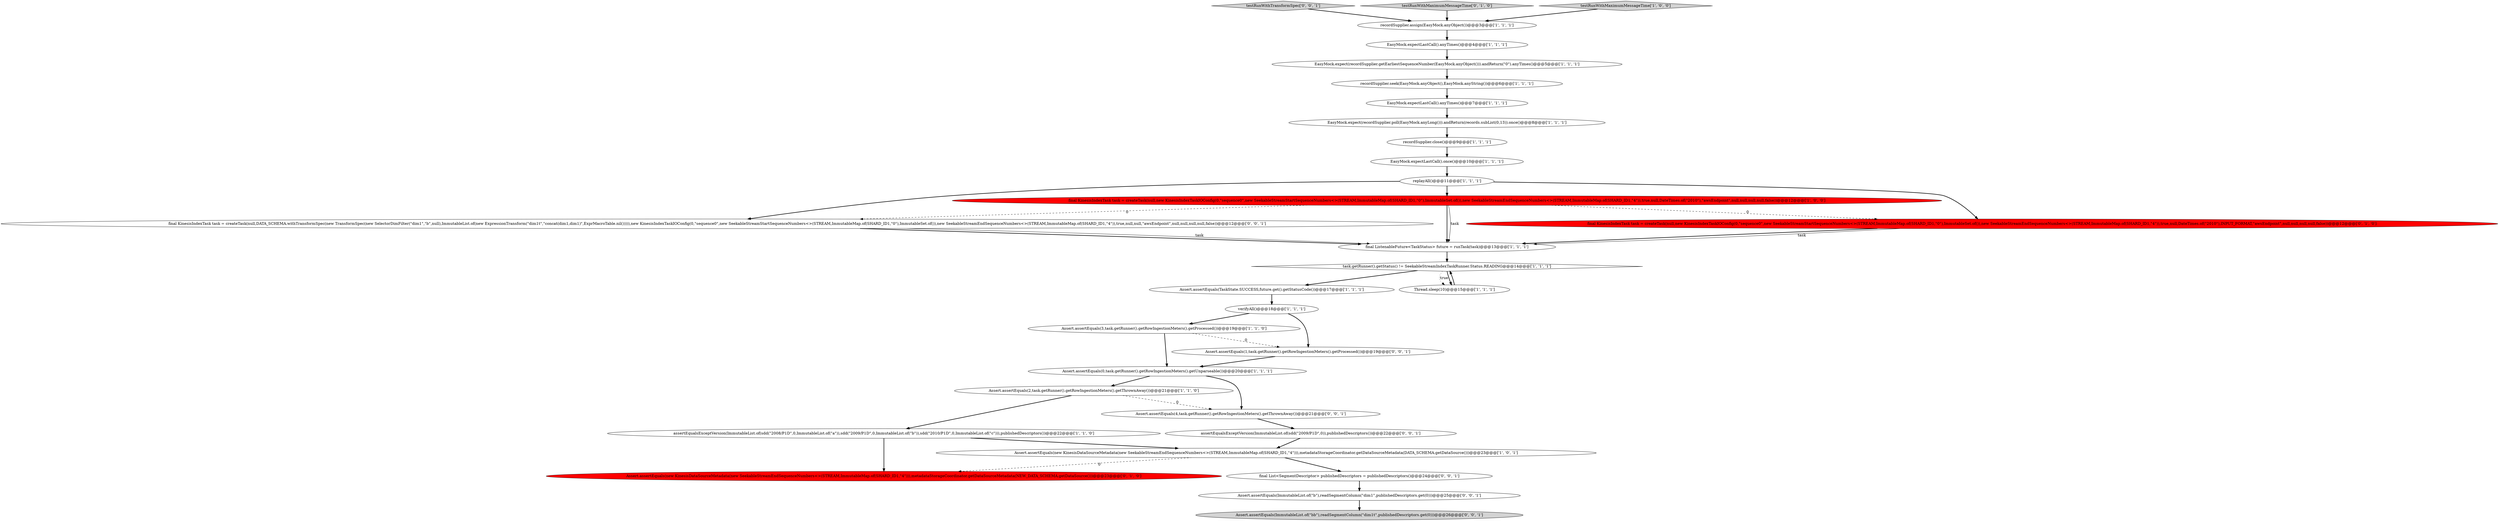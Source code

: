 digraph {
17 [style = filled, label = "EasyMock.expect(recordSupplier.getEarliestSequenceNumber(EasyMock.anyObject())).andReturn(\"0\").anyTimes()@@@5@@@['1', '1', '1']", fillcolor = white, shape = ellipse image = "AAA0AAABBB1BBB"];
18 [style = filled, label = "verifyAll()@@@18@@@['1', '1', '1']", fillcolor = white, shape = ellipse image = "AAA0AAABBB1BBB"];
3 [style = filled, label = "recordSupplier.assign(EasyMock.anyObject())@@@3@@@['1', '1', '1']", fillcolor = white, shape = ellipse image = "AAA0AAABBB1BBB"];
30 [style = filled, label = "final List<SegmentDescriptor> publishedDescriptors = publishedDescriptors()@@@24@@@['0', '0', '1']", fillcolor = white, shape = ellipse image = "AAA0AAABBB3BBB"];
28 [style = filled, label = "Assert.assertEquals(ImmutableList.of(\"b\"),readSegmentColumn(\"dim1\",publishedDescriptors.get(0)))@@@25@@@['0', '0', '1']", fillcolor = white, shape = ellipse image = "AAA0AAABBB3BBB"];
26 [style = filled, label = "testRunWithTransformSpec['0', '0', '1']", fillcolor = lightgray, shape = diamond image = "AAA0AAABBB3BBB"];
20 [style = filled, label = "recordSupplier.close()@@@9@@@['1', '1', '1']", fillcolor = white, shape = ellipse image = "AAA0AAABBB1BBB"];
2 [style = filled, label = "Assert.assertEquals(3,task.getRunner().getRowIngestionMeters().getProcessed())@@@19@@@['1', '1', '0']", fillcolor = white, shape = ellipse image = "AAA0AAABBB1BBB"];
24 [style = filled, label = "final KinesisIndexTask task = createTask(null,DATA_SCHEMA.withTransformSpec(new TransformSpec(new SelectorDimFilter(\"dim1\",\"b\",null),ImmutableList.of(new ExpressionTransform(\"dim1t\",\"concat(dim1,dim1)\",ExprMacroTable.nil())))),new KinesisIndexTaskIOConfig(0,\"sequence0\",new SeekableStreamStartSequenceNumbers<>(STREAM,ImmutableMap.of(SHARD_ID1,\"0\"),ImmutableSet.of()),new SeekableStreamEndSequenceNumbers<>(STREAM,ImmutableMap.of(SHARD_ID1,\"4\")),true,null,null,\"awsEndpoint\",null,null,null,null,false))@@@12@@@['0', '0', '1']", fillcolor = white, shape = ellipse image = "AAA0AAABBB3BBB"];
29 [style = filled, label = "assertEqualsExceptVersion(ImmutableList.of(sdd(\"2009/P1D\",0)),publishedDescriptors())@@@22@@@['0', '0', '1']", fillcolor = white, shape = ellipse image = "AAA0AAABBB3BBB"];
25 [style = filled, label = "Assert.assertEquals(ImmutableList.of(\"bb\"),readSegmentColumn(\"dim1t\",publishedDescriptors.get(0)))@@@26@@@['0', '0', '1']", fillcolor = lightgray, shape = ellipse image = "AAA0AAABBB3BBB"];
1 [style = filled, label = "assertEqualsExceptVersion(ImmutableList.of(sdd(\"2008/P1D\",0,ImmutableList.of(\"a\")),sdd(\"2009/P1D\",0,ImmutableList.of(\"b\")),sdd(\"2010/P1D\",0,ImmutableList.of(\"c\"))),publishedDescriptors())@@@22@@@['1', '1', '0']", fillcolor = white, shape = ellipse image = "AAA0AAABBB1BBB"];
13 [style = filled, label = "task.getRunner().getStatus() != SeekableStreamIndexTaskRunner.Status.READING@@@14@@@['1', '1', '1']", fillcolor = white, shape = diamond image = "AAA0AAABBB1BBB"];
0 [style = filled, label = "replayAll()@@@11@@@['1', '1', '1']", fillcolor = white, shape = ellipse image = "AAA0AAABBB1BBB"];
9 [style = filled, label = "Assert.assertEquals(TaskState.SUCCESS,future.get().getStatusCode())@@@17@@@['1', '1', '1']", fillcolor = white, shape = ellipse image = "AAA0AAABBB1BBB"];
27 [style = filled, label = "Assert.assertEquals(1,task.getRunner().getRowIngestionMeters().getProcessed())@@@19@@@['0', '0', '1']", fillcolor = white, shape = ellipse image = "AAA0AAABBB3BBB"];
22 [style = filled, label = "Assert.assertEquals(new KinesisDataSourceMetadata(new SeekableStreamEndSequenceNumbers<>(STREAM,ImmutableMap.of(SHARD_ID1,\"4\"))),metadataStorageCoordinator.getDataSourceMetadata(NEW_DATA_SCHEMA.getDataSource()))@@@23@@@['0', '1', '0']", fillcolor = red, shape = ellipse image = "AAA1AAABBB2BBB"];
11 [style = filled, label = "EasyMock.expectLastCall().anyTimes()@@@4@@@['1', '1', '1']", fillcolor = white, shape = ellipse image = "AAA0AAABBB1BBB"];
23 [style = filled, label = "testRunWithMaximumMessageTime['0', '1', '0']", fillcolor = lightgray, shape = diamond image = "AAA0AAABBB2BBB"];
14 [style = filled, label = "Assert.assertEquals(2,task.getRunner().getRowIngestionMeters().getThrownAway())@@@21@@@['1', '1', '0']", fillcolor = white, shape = ellipse image = "AAA0AAABBB1BBB"];
31 [style = filled, label = "Assert.assertEquals(4,task.getRunner().getRowIngestionMeters().getThrownAway())@@@21@@@['0', '0', '1']", fillcolor = white, shape = ellipse image = "AAA0AAABBB3BBB"];
19 [style = filled, label = "testRunWithMaximumMessageTime['1', '0', '0']", fillcolor = lightgray, shape = diamond image = "AAA0AAABBB1BBB"];
7 [style = filled, label = "EasyMock.expectLastCall().anyTimes()@@@7@@@['1', '1', '1']", fillcolor = white, shape = ellipse image = "AAA0AAABBB1BBB"];
16 [style = filled, label = "final KinesisIndexTask task = createTask(null,new KinesisIndexTaskIOConfig(0,\"sequence0\",new SeekableStreamStartSequenceNumbers<>(STREAM,ImmutableMap.of(SHARD_ID1,\"0\"),ImmutableSet.of()),new SeekableStreamEndSequenceNumbers<>(STREAM,ImmutableMap.of(SHARD_ID1,\"4\")),true,null,DateTimes.of(\"2010\"),\"awsEndpoint\",null,null,null,null,false))@@@12@@@['1', '0', '0']", fillcolor = red, shape = ellipse image = "AAA1AAABBB1BBB"];
5 [style = filled, label = "Assert.assertEquals(0,task.getRunner().getRowIngestionMeters().getUnparseable())@@@20@@@['1', '1', '1']", fillcolor = white, shape = ellipse image = "AAA0AAABBB1BBB"];
6 [style = filled, label = "Assert.assertEquals(new KinesisDataSourceMetadata(new SeekableStreamEndSequenceNumbers<>(STREAM,ImmutableMap.of(SHARD_ID1,\"4\"))),metadataStorageCoordinator.getDataSourceMetadata(DATA_SCHEMA.getDataSource()))@@@23@@@['1', '0', '1']", fillcolor = white, shape = ellipse image = "AAA0AAABBB1BBB"];
10 [style = filled, label = "final ListenableFuture<TaskStatus> future = runTask(task)@@@13@@@['1', '1', '1']", fillcolor = white, shape = ellipse image = "AAA0AAABBB1BBB"];
4 [style = filled, label = "EasyMock.expectLastCall().once()@@@10@@@['1', '1', '1']", fillcolor = white, shape = ellipse image = "AAA0AAABBB1BBB"];
12 [style = filled, label = "EasyMock.expect(recordSupplier.poll(EasyMock.anyLong())).andReturn(records.subList(0,13)).once()@@@8@@@['1', '1', '1']", fillcolor = white, shape = ellipse image = "AAA0AAABBB1BBB"];
8 [style = filled, label = "recordSupplier.seek(EasyMock.anyObject(),EasyMock.anyString())@@@6@@@['1', '1', '1']", fillcolor = white, shape = ellipse image = "AAA0AAABBB1BBB"];
15 [style = filled, label = "Thread.sleep(10)@@@15@@@['1', '1', '1']", fillcolor = white, shape = ellipse image = "AAA0AAABBB1BBB"];
21 [style = filled, label = "final KinesisIndexTask task = createTask(null,new KinesisIndexTaskIOConfig(0,\"sequence0\",new SeekableStreamStartSequenceNumbers<>(STREAM,ImmutableMap.of(SHARD_ID1,\"0\"),ImmutableSet.of()),new SeekableStreamEndSequenceNumbers<>(STREAM,ImmutableMap.of(SHARD_ID1,\"4\")),true,null,DateTimes.of(\"2010\"),INPUT_FORMAT,\"awsEndpoint\",null,null,null,null,false))@@@12@@@['0', '1', '0']", fillcolor = red, shape = ellipse image = "AAA1AAABBB2BBB"];
24->10 [style = bold, label=""];
17->8 [style = bold, label=""];
14->31 [style = dashed, label="0"];
21->10 [style = bold, label=""];
0->16 [style = bold, label=""];
15->13 [style = bold, label=""];
7->12 [style = bold, label=""];
16->10 [style = bold, label=""];
16->24 [style = dashed, label="0"];
26->3 [style = bold, label=""];
3->11 [style = bold, label=""];
2->27 [style = dashed, label="0"];
12->20 [style = bold, label=""];
31->29 [style = bold, label=""];
16->10 [style = solid, label="task"];
23->3 [style = bold, label=""];
0->21 [style = bold, label=""];
5->14 [style = bold, label=""];
18->2 [style = bold, label=""];
16->21 [style = dashed, label="0"];
6->22 [style = dashed, label="0"];
14->1 [style = bold, label=""];
8->7 [style = bold, label=""];
4->0 [style = bold, label=""];
20->4 [style = bold, label=""];
1->22 [style = bold, label=""];
29->6 [style = bold, label=""];
1->6 [style = bold, label=""];
30->28 [style = bold, label=""];
9->18 [style = bold, label=""];
5->31 [style = bold, label=""];
10->13 [style = bold, label=""];
18->27 [style = bold, label=""];
0->24 [style = bold, label=""];
24->10 [style = solid, label="task"];
28->25 [style = bold, label=""];
11->17 [style = bold, label=""];
13->15 [style = dotted, label="true"];
21->10 [style = solid, label="task"];
13->15 [style = bold, label=""];
13->9 [style = bold, label=""];
27->5 [style = bold, label=""];
19->3 [style = bold, label=""];
2->5 [style = bold, label=""];
6->30 [style = bold, label=""];
}

